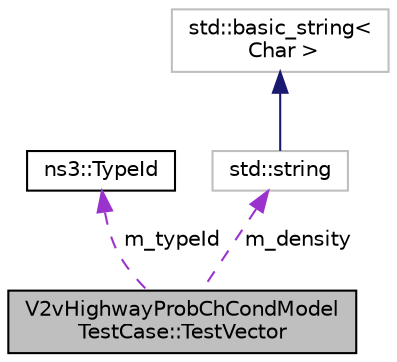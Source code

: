 digraph "V2vHighwayProbChCondModelTestCase::TestVector"
{
 // LATEX_PDF_SIZE
  edge [fontname="Helvetica",fontsize="10",labelfontname="Helvetica",labelfontsize="10"];
  node [fontname="Helvetica",fontsize="10",shape=record];
  Node1 [label="V2vHighwayProbChCondModel\lTestCase::TestVector",height=0.2,width=0.4,color="black", fillcolor="grey75", style="filled", fontcolor="black",tooltip="Struct containing the parameters for each test."];
  Node2 -> Node1 [dir="back",color="darkorchid3",fontsize="10",style="dashed",label=" m_typeId" ,fontname="Helvetica"];
  Node2 [label="ns3::TypeId",height=0.2,width=0.4,color="black", fillcolor="white", style="filled",URL="$classns3_1_1_type_id.html",tooltip="a unique identifier for an interface."];
  Node3 -> Node1 [dir="back",color="darkorchid3",fontsize="10",style="dashed",label=" m_density" ,fontname="Helvetica"];
  Node3 [label="std::string",height=0.2,width=0.4,color="grey75", fillcolor="white", style="filled",tooltip=" "];
  Node4 -> Node3 [dir="back",color="midnightblue",fontsize="10",style="solid",fontname="Helvetica"];
  Node4 [label="std::basic_string\<\l Char \>",height=0.2,width=0.4,color="grey75", fillcolor="white", style="filled",tooltip=" "];
}
